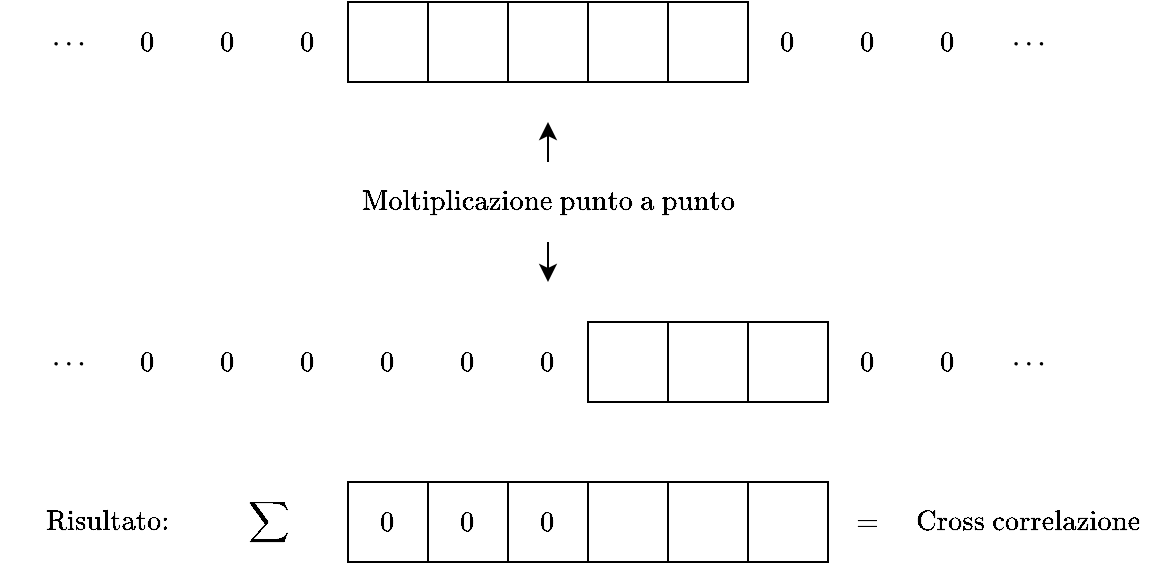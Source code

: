 <mxfile version="20.7.4" type="device"><diagram id="_DbMt3LhLTCCpxY-wy_6" name="Pagina-1"><mxGraphModel dx="989" dy="610" grid="1" gridSize="10" guides="1" tooltips="1" connect="1" arrows="1" fold="1" page="1" pageScale="1" pageWidth="827" pageHeight="1169" math="1" shadow="0"><root><mxCell id="0"/><mxCell id="1" parent="0"/><mxCell id="GeGoWawILfdFF2LbE-Bs-1" value="&lt;svg style=&quot;vertical-align: 0.43ex;&quot; xmlns:xlink=&quot;http://www.w3.org/1999/xlink&quot; viewBox=&quot;0 -310 1172 120&quot; role=&quot;img&quot; height=&quot;0.271ex&quot; width=&quot;2.652ex&quot; xmlns=&quot;http://www.w3.org/2000/svg&quot;&gt;&lt;defs&gt;&lt;path d=&quot;M78 250Q78 274 95 292T138 310Q162 310 180 294T199 251Q199 226 182 208T139 190T96 207T78 250ZM525 250Q525 274 542 292T585 310Q609 310 627 294T646 251Q646 226 629 208T586 190T543 207T525 250ZM972 250Q972 274 989 292T1032 310Q1056 310 1074 294T1093 251Q1093 226 1076 208T1033 190T990 207T972 250Z&quot; id=&quot;MJX-1-TEX-N-22EF&quot;&gt;&lt;/path&gt;&lt;/defs&gt;&lt;g transform=&quot;scale(1,-1)&quot; stroke-width=&quot;0&quot; fill=&quot;currentColor&quot; stroke=&quot;currentColor&quot;&gt;&lt;g data-mml-node=&quot;math&quot;&gt;&lt;g data-mml-node=&quot;mo&quot;&gt;&lt;use xlink:href=&quot;#MJX-1-TEX-N-22EF&quot; data-c=&quot;22EF&quot;&gt;&lt;/use&gt;&lt;/g&gt;&lt;/g&gt;&lt;/g&gt;&lt;/svg&gt;" style="text;html=1;strokeColor=none;fillColor=none;align=center;verticalAlign=middle;whiteSpace=wrap;rounded=0;" parent="1" vertex="1"><mxGeometry x="240" y="280" width="40" height="40" as="geometry"/></mxCell><mxCell id="GeGoWawILfdFF2LbE-Bs-5" value="$$0$$" style="text;html=1;strokeColor=none;fillColor=none;align=center;verticalAlign=middle;whiteSpace=wrap;rounded=0;" parent="1" vertex="1"><mxGeometry x="280" y="280" width="40" height="40" as="geometry"/></mxCell><mxCell id="GeGoWawILfdFF2LbE-Bs-7" value="$$0$$" style="text;html=1;strokeColor=none;fillColor=none;align=center;verticalAlign=middle;whiteSpace=wrap;rounded=0;" parent="1" vertex="1"><mxGeometry x="320" y="280" width="40" height="40" as="geometry"/></mxCell><mxCell id="GeGoWawILfdFF2LbE-Bs-8" value="$$0$$" style="text;html=1;strokeColor=none;fillColor=none;align=center;verticalAlign=middle;whiteSpace=wrap;rounded=0;" parent="1" vertex="1"><mxGeometry x="360" y="280" width="40" height="40" as="geometry"/></mxCell><mxCell id="GeGoWawILfdFF2LbE-Bs-9" value="" style="rounded=0;whiteSpace=wrap;html=1;" parent="1" vertex="1"><mxGeometry x="400" y="280" width="200" height="40" as="geometry"/></mxCell><mxCell id="GeGoWawILfdFF2LbE-Bs-10" value="$$0$$" style="text;html=1;strokeColor=none;fillColor=none;align=center;verticalAlign=middle;whiteSpace=wrap;rounded=0;" parent="1" vertex="1"><mxGeometry x="600" y="280" width="40" height="40" as="geometry"/></mxCell><mxCell id="GeGoWawILfdFF2LbE-Bs-11" value="$$0$$" style="text;html=1;strokeColor=none;fillColor=none;align=center;verticalAlign=middle;whiteSpace=wrap;rounded=0;" parent="1" vertex="1"><mxGeometry x="640" y="280" width="40" height="40" as="geometry"/></mxCell><mxCell id="GeGoWawILfdFF2LbE-Bs-12" value="$$0$$" style="text;html=1;strokeColor=none;fillColor=none;align=center;verticalAlign=middle;whiteSpace=wrap;rounded=0;" parent="1" vertex="1"><mxGeometry x="680" y="280" width="40" height="40" as="geometry"/></mxCell><mxCell id="GeGoWawILfdFF2LbE-Bs-13" value="&lt;svg style=&quot;vertical-align: 0.43ex;&quot; xmlns:xlink=&quot;http://www.w3.org/1999/xlink&quot; viewBox=&quot;0 -310 1172 120&quot; role=&quot;img&quot; height=&quot;0.271ex&quot; width=&quot;2.652ex&quot; xmlns=&quot;http://www.w3.org/2000/svg&quot;&gt;&lt;defs&gt;&lt;path d=&quot;M78 250Q78 274 95 292T138 310Q162 310 180 294T199 251Q199 226 182 208T139 190T96 207T78 250ZM525 250Q525 274 542 292T585 310Q609 310 627 294T646 251Q646 226 629 208T586 190T543 207T525 250ZM972 250Q972 274 989 292T1032 310Q1056 310 1074 294T1093 251Q1093 226 1076 208T1033 190T990 207T972 250Z&quot; id=&quot;MJX-1-TEX-N-22EF&quot;&gt;&lt;/path&gt;&lt;/defs&gt;&lt;g transform=&quot;scale(1,-1)&quot; stroke-width=&quot;0&quot; fill=&quot;currentColor&quot; stroke=&quot;currentColor&quot;&gt;&lt;g data-mml-node=&quot;math&quot;&gt;&lt;g data-mml-node=&quot;mo&quot;&gt;&lt;use xlink:href=&quot;#MJX-1-TEX-N-22EF&quot; data-c=&quot;22EF&quot;&gt;&lt;/use&gt;&lt;/g&gt;&lt;/g&gt;&lt;/g&gt;&lt;/svg&gt;" style="text;html=1;strokeColor=none;fillColor=none;align=center;verticalAlign=middle;whiteSpace=wrap;rounded=0;" parent="1" vertex="1"><mxGeometry x="720" y="280" width="40" height="40" as="geometry"/></mxCell><mxCell id="GeGoWawILfdFF2LbE-Bs-15" value="" style="endArrow=none;html=1;rounded=0;" parent="1" edge="1"><mxGeometry x="1" y="-45" width="50" height="50" relative="1" as="geometry"><mxPoint x="440" y="320" as="sourcePoint"/><mxPoint x="440" y="280" as="targetPoint"/><mxPoint x="-25" y="-40" as="offset"/></mxGeometry></mxCell><mxCell id="GeGoWawILfdFF2LbE-Bs-16" value="" style="endArrow=none;html=1;rounded=0;" parent="1" edge="1"><mxGeometry x="1" y="-45" width="50" height="50" relative="1" as="geometry"><mxPoint x="480" y="320" as="sourcePoint"/><mxPoint x="480" y="280" as="targetPoint"/><mxPoint x="-25" y="-40" as="offset"/></mxGeometry></mxCell><mxCell id="GeGoWawILfdFF2LbE-Bs-17" value="" style="endArrow=none;html=1;rounded=0;" parent="1" edge="1"><mxGeometry x="1" y="-45" width="50" height="50" relative="1" as="geometry"><mxPoint x="520" y="320" as="sourcePoint"/><mxPoint x="520" y="280" as="targetPoint"/><mxPoint x="-25" y="-40" as="offset"/></mxGeometry></mxCell><mxCell id="GeGoWawILfdFF2LbE-Bs-18" value="" style="endArrow=none;html=1;rounded=0;" parent="1" edge="1"><mxGeometry x="1" y="-45" width="50" height="50" relative="1" as="geometry"><mxPoint x="560" y="320" as="sourcePoint"/><mxPoint x="560" y="280" as="targetPoint"/><mxPoint x="-25" y="-40" as="offset"/></mxGeometry></mxCell><mxCell id="GeGoWawILfdFF2LbE-Bs-19" value="" style="endArrow=classic;startArrow=none;html=1;rounded=0;" parent="1" source="GeGoWawILfdFF2LbE-Bs-40" edge="1"><mxGeometry width="50" height="50" relative="1" as="geometry"><mxPoint x="500" y="420" as="sourcePoint"/><mxPoint x="500" y="340" as="targetPoint"/></mxGeometry></mxCell><mxCell id="GeGoWawILfdFF2LbE-Bs-20" value="" style="rounded=0;whiteSpace=wrap;html=1;" parent="1" vertex="1"><mxGeometry x="520" y="440" width="120" height="40" as="geometry"/></mxCell><mxCell id="GeGoWawILfdFF2LbE-Bs-21" value="" style="endArrow=none;html=1;rounded=0;" parent="1" edge="1"><mxGeometry x="1" y="-45" width="50" height="50" relative="1" as="geometry"><mxPoint x="560" y="480" as="sourcePoint"/><mxPoint x="560" y="440" as="targetPoint"/><mxPoint x="-25" y="-40" as="offset"/></mxGeometry></mxCell><mxCell id="GeGoWawILfdFF2LbE-Bs-22" value="" style="endArrow=none;html=1;rounded=0;" parent="1" edge="1"><mxGeometry x="1" y="-45" width="50" height="50" relative="1" as="geometry"><mxPoint x="600" y="480" as="sourcePoint"/><mxPoint x="600" y="440" as="targetPoint"/><mxPoint x="-25" y="-40" as="offset"/></mxGeometry></mxCell><mxCell id="GeGoWawILfdFF2LbE-Bs-25" value="&lt;svg style=&quot;vertical-align: 0.43ex;&quot; xmlns:xlink=&quot;http://www.w3.org/1999/xlink&quot; viewBox=&quot;0 -310 1172 120&quot; role=&quot;img&quot; height=&quot;0.271ex&quot; width=&quot;2.652ex&quot; xmlns=&quot;http://www.w3.org/2000/svg&quot;&gt;&lt;defs&gt;&lt;path d=&quot;M78 250Q78 274 95 292T138 310Q162 310 180 294T199 251Q199 226 182 208T139 190T96 207T78 250ZM525 250Q525 274 542 292T585 310Q609 310 627 294T646 251Q646 226 629 208T586 190T543 207T525 250ZM972 250Q972 274 989 292T1032 310Q1056 310 1074 294T1093 251Q1093 226 1076 208T1033 190T990 207T972 250Z&quot; id=&quot;MJX-1-TEX-N-22EF&quot;&gt;&lt;/path&gt;&lt;/defs&gt;&lt;g transform=&quot;scale(1,-1)&quot; stroke-width=&quot;0&quot; fill=&quot;currentColor&quot; stroke=&quot;currentColor&quot;&gt;&lt;g data-mml-node=&quot;math&quot;&gt;&lt;g data-mml-node=&quot;mo&quot;&gt;&lt;use xlink:href=&quot;#MJX-1-TEX-N-22EF&quot; data-c=&quot;22EF&quot;&gt;&lt;/use&gt;&lt;/g&gt;&lt;/g&gt;&lt;/g&gt;&lt;/svg&gt;" style="text;html=1;strokeColor=none;fillColor=none;align=center;verticalAlign=middle;whiteSpace=wrap;rounded=0;" parent="1" vertex="1"><mxGeometry x="240" y="440" width="40" height="40" as="geometry"/></mxCell><mxCell id="GeGoWawILfdFF2LbE-Bs-26" value="$$0$$" style="text;html=1;strokeColor=none;fillColor=none;align=center;verticalAlign=middle;whiteSpace=wrap;rounded=0;" parent="1" vertex="1"><mxGeometry x="360" y="440" width="40" height="40" as="geometry"/></mxCell><mxCell id="GeGoWawILfdFF2LbE-Bs-27" value="$$0$$" style="text;html=1;strokeColor=none;fillColor=none;align=center;verticalAlign=middle;whiteSpace=wrap;rounded=0;" parent="1" vertex="1"><mxGeometry x="400" y="440" width="40" height="40" as="geometry"/></mxCell><mxCell id="GeGoWawILfdFF2LbE-Bs-28" value="$$0$$" style="text;html=1;strokeColor=none;fillColor=none;align=center;verticalAlign=middle;whiteSpace=wrap;rounded=0;" parent="1" vertex="1"><mxGeometry x="440" y="440" width="40" height="40" as="geometry"/></mxCell><mxCell id="GeGoWawILfdFF2LbE-Bs-33" value="$$0$$" style="text;html=1;strokeColor=none;fillColor=none;align=center;verticalAlign=middle;whiteSpace=wrap;rounded=0;" parent="1" vertex="1"><mxGeometry x="680" y="440" width="40" height="40" as="geometry"/></mxCell><mxCell id="GeGoWawILfdFF2LbE-Bs-36" value="&lt;svg style=&quot;vertical-align: 0.43ex;&quot; xmlns:xlink=&quot;http://www.w3.org/1999/xlink&quot; viewBox=&quot;0 -310 1172 120&quot; role=&quot;img&quot; height=&quot;0.271ex&quot; width=&quot;2.652ex&quot; xmlns=&quot;http://www.w3.org/2000/svg&quot;&gt;&lt;defs&gt;&lt;path d=&quot;M78 250Q78 274 95 292T138 310Q162 310 180 294T199 251Q199 226 182 208T139 190T96 207T78 250ZM525 250Q525 274 542 292T585 310Q609 310 627 294T646 251Q646 226 629 208T586 190T543 207T525 250ZM972 250Q972 274 989 292T1032 310Q1056 310 1074 294T1093 251Q1093 226 1076 208T1033 190T990 207T972 250Z&quot; id=&quot;MJX-1-TEX-N-22EF&quot;&gt;&lt;/path&gt;&lt;/defs&gt;&lt;g transform=&quot;scale(1,-1)&quot; stroke-width=&quot;0&quot; fill=&quot;currentColor&quot; stroke=&quot;currentColor&quot;&gt;&lt;g data-mml-node=&quot;math&quot;&gt;&lt;g data-mml-node=&quot;mo&quot;&gt;&lt;use xlink:href=&quot;#MJX-1-TEX-N-22EF&quot; data-c=&quot;22EF&quot;&gt;&lt;/use&gt;&lt;/g&gt;&lt;/g&gt;&lt;/g&gt;&lt;/svg&gt;" style="text;html=1;strokeColor=none;fillColor=none;align=center;verticalAlign=middle;whiteSpace=wrap;rounded=0;" parent="1" vertex="1"><mxGeometry x="720" y="440" width="40" height="40" as="geometry"/></mxCell><mxCell id="GeGoWawILfdFF2LbE-Bs-37" value="$$0$$" style="text;html=1;strokeColor=none;fillColor=none;align=center;verticalAlign=middle;whiteSpace=wrap;rounded=0;" parent="1" vertex="1"><mxGeometry x="640" y="440" width="40" height="40" as="geometry"/></mxCell><mxCell id="GeGoWawILfdFF2LbE-Bs-38" value="$$0$$" style="text;html=1;strokeColor=none;fillColor=none;align=center;verticalAlign=middle;whiteSpace=wrap;rounded=0;" parent="1" vertex="1"><mxGeometry x="480" y="440" width="40" height="40" as="geometry"/></mxCell><mxCell id="GeGoWawILfdFF2LbE-Bs-40" value="$$\text{Moltiplicazione punto a punto}$$" style="text;html=1;strokeColor=none;fillColor=none;align=center;verticalAlign=middle;whiteSpace=wrap;rounded=0;" parent="1" vertex="1"><mxGeometry x="400" y="360" width="200" height="40" as="geometry"/></mxCell><mxCell id="GeGoWawILfdFF2LbE-Bs-41" value="" style="endArrow=none;startArrow=classic;html=1;rounded=0;" parent="1" target="GeGoWawILfdFF2LbE-Bs-40" edge="1"><mxGeometry width="50" height="50" relative="1" as="geometry"><mxPoint x="500" y="420" as="sourcePoint"/><mxPoint x="500" y="340" as="targetPoint"/></mxGeometry></mxCell><mxCell id="GeGoWawILfdFF2LbE-Bs-42" value="$$\text{Risultato:}$$" style="text;html=1;strokeColor=none;fillColor=none;align=center;verticalAlign=middle;whiteSpace=wrap;rounded=0;" parent="1" vertex="1"><mxGeometry x="240" y="520" width="80" height="40" as="geometry"/></mxCell><mxCell id="GeGoWawILfdFF2LbE-Bs-43" value="" style="rounded=0;whiteSpace=wrap;html=1;" parent="1" vertex="1"><mxGeometry x="400" y="520" width="240" height="40" as="geometry"/></mxCell><mxCell id="GeGoWawILfdFF2LbE-Bs-44" value="" style="endArrow=none;html=1;rounded=0;" parent="1" edge="1"><mxGeometry x="1" y="-45" width="50" height="50" relative="1" as="geometry"><mxPoint x="440" y="560" as="sourcePoint"/><mxPoint x="440" y="520" as="targetPoint"/><mxPoint x="-25" y="-40" as="offset"/></mxGeometry></mxCell><mxCell id="GeGoWawILfdFF2LbE-Bs-45" value="" style="endArrow=none;html=1;rounded=0;" parent="1" edge="1"><mxGeometry x="1" y="-45" width="50" height="50" relative="1" as="geometry"><mxPoint x="480" y="560" as="sourcePoint"/><mxPoint x="480" y="520" as="targetPoint"/><mxPoint x="-25" y="-40" as="offset"/></mxGeometry></mxCell><mxCell id="GeGoWawILfdFF2LbE-Bs-46" value="" style="endArrow=none;html=1;rounded=0;" parent="1" edge="1"><mxGeometry x="1" y="-45" width="50" height="50" relative="1" as="geometry"><mxPoint x="520" y="560" as="sourcePoint"/><mxPoint x="520" y="520" as="targetPoint"/><mxPoint x="-25" y="-40" as="offset"/></mxGeometry></mxCell><mxCell id="GeGoWawILfdFF2LbE-Bs-47" value="" style="endArrow=none;html=1;rounded=0;" parent="1" edge="1"><mxGeometry x="1" y="-45" width="50" height="50" relative="1" as="geometry"><mxPoint x="560" y="560" as="sourcePoint"/><mxPoint x="560" y="520" as="targetPoint"/><mxPoint x="-25" y="-40" as="offset"/></mxGeometry></mxCell><mxCell id="GeGoWawILfdFF2LbE-Bs-48" value="$$\sum$$" style="text;html=1;strokeColor=none;fillColor=none;align=center;verticalAlign=middle;whiteSpace=wrap;rounded=0;" parent="1" vertex="1"><mxGeometry x="340" y="520" width="40" height="40" as="geometry"/></mxCell><mxCell id="GeGoWawILfdFF2LbE-Bs-50" value="$$0$$" style="text;html=1;strokeColor=none;fillColor=none;align=center;verticalAlign=middle;whiteSpace=wrap;rounded=0;" parent="1" vertex="1"><mxGeometry x="400" y="520" width="40" height="40" as="geometry"/></mxCell><mxCell id="GeGoWawILfdFF2LbE-Bs-51" value="$$=$$" style="text;html=1;strokeColor=none;fillColor=none;align=center;verticalAlign=middle;whiteSpace=wrap;rounded=0;" parent="1" vertex="1"><mxGeometry x="640" y="520" width="40" height="40" as="geometry"/></mxCell><mxCell id="GeGoWawILfdFF2LbE-Bs-53" value="$$\text{Cross correlazione}$$" style="text;html=1;strokeColor=none;fillColor=none;align=center;verticalAlign=middle;whiteSpace=wrap;rounded=0;" parent="1" vertex="1"><mxGeometry x="680" y="520" width="120" height="40" as="geometry"/></mxCell><mxCell id="mS4-3VPXFpYwHdl8vKF5-1" value="$$0$$" style="text;html=1;strokeColor=none;fillColor=none;align=center;verticalAlign=middle;whiteSpace=wrap;rounded=0;" vertex="1" parent="1"><mxGeometry x="280" y="440" width="40" height="40" as="geometry"/></mxCell><mxCell id="mS4-3VPXFpYwHdl8vKF5-2" value="$$0$$" style="text;html=1;strokeColor=none;fillColor=none;align=center;verticalAlign=middle;whiteSpace=wrap;rounded=0;" vertex="1" parent="1"><mxGeometry x="320" y="440" width="40" height="40" as="geometry"/></mxCell><mxCell id="mS4-3VPXFpYwHdl8vKF5-3" value="" style="endArrow=none;html=1;rounded=0;" edge="1" parent="1"><mxGeometry x="1" y="-45" width="50" height="50" relative="1" as="geometry"><mxPoint x="600.0" y="560" as="sourcePoint"/><mxPoint x="600.0" y="520" as="targetPoint"/><mxPoint x="-25" y="-40" as="offset"/></mxGeometry></mxCell><mxCell id="mS4-3VPXFpYwHdl8vKF5-4" value="$$0$$" style="text;html=1;strokeColor=none;fillColor=none;align=center;verticalAlign=middle;whiteSpace=wrap;rounded=0;" vertex="1" parent="1"><mxGeometry x="440" y="520" width="40" height="40" as="geometry"/></mxCell><mxCell id="mS4-3VPXFpYwHdl8vKF5-5" value="$$0$$" style="text;html=1;strokeColor=none;fillColor=none;align=center;verticalAlign=middle;whiteSpace=wrap;rounded=0;" vertex="1" parent="1"><mxGeometry x="480" y="520" width="40" height="40" as="geometry"/></mxCell></root></mxGraphModel></diagram></mxfile>